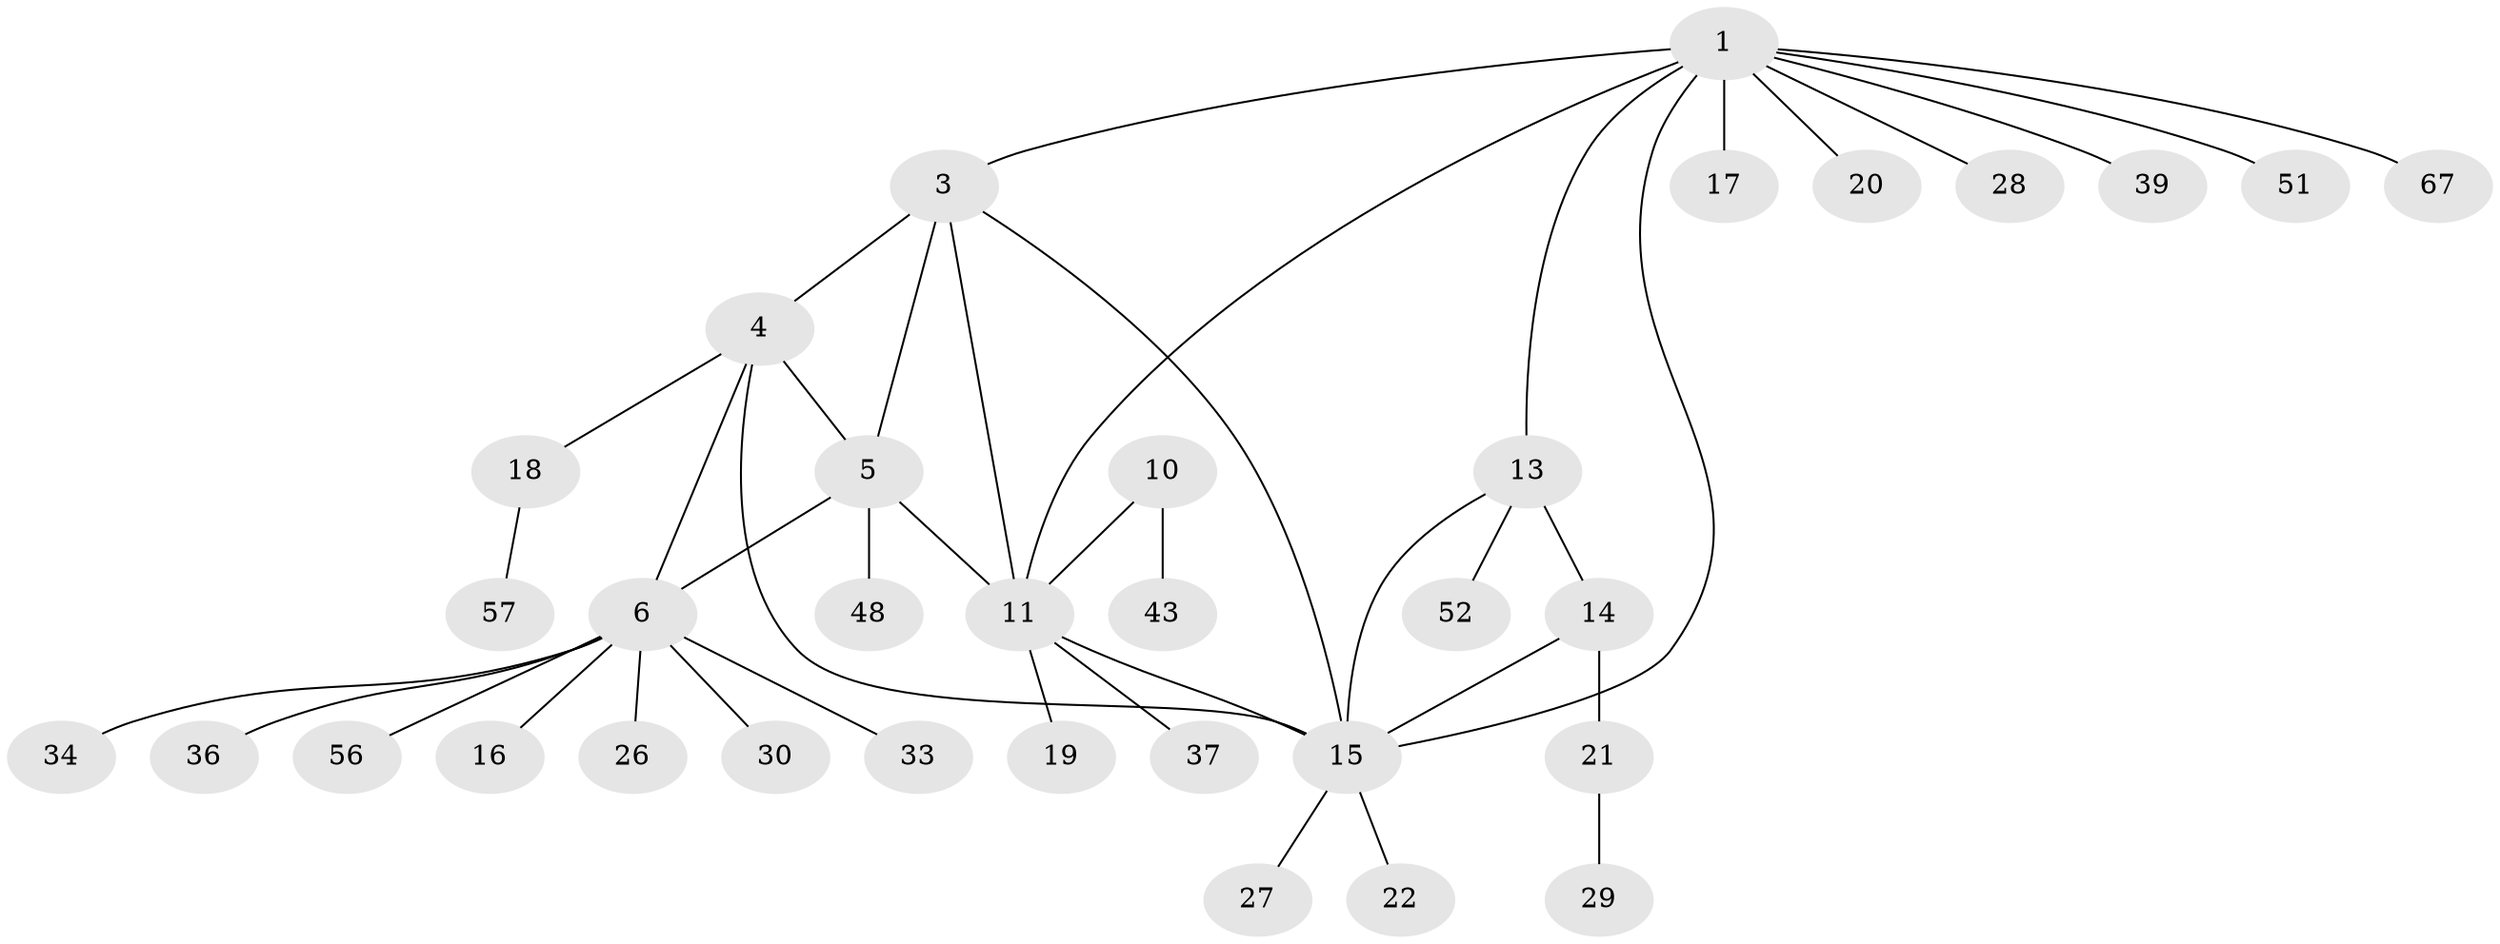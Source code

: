 // original degree distribution, {5: 0.043478260869565216, 9: 0.028985507246376812, 4: 0.08695652173913043, 6: 0.028985507246376812, 14: 0.014492753623188406, 12: 0.014492753623188406, 1: 0.6376811594202898, 2: 0.13043478260869565, 3: 0.014492753623188406}
// Generated by graph-tools (version 1.1) at 2025/16/03/09/25 04:16:03]
// undirected, 34 vertices, 42 edges
graph export_dot {
graph [start="1"]
  node [color=gray90,style=filled];
  1 [super="+2+60"];
  3 [super="+7"];
  4 [super="+61"];
  5 [super="+8"];
  6;
  10 [super="+32"];
  11 [super="+23+65+59+12"];
  13;
  14 [super="+53+35"];
  15 [super="+24+64+58+38"];
  16;
  17;
  18;
  19;
  20 [super="+44"];
  21 [super="+49"];
  22;
  26;
  27 [super="+31"];
  28;
  29;
  30 [super="+41"];
  33;
  34;
  36 [super="+63"];
  37;
  39;
  43;
  48;
  51;
  52;
  56;
  57 [super="+68"];
  67;
  1 -- 3 [weight=2];
  1 -- 17;
  1 -- 67;
  1 -- 39;
  1 -- 13;
  1 -- 15;
  1 -- 51;
  1 -- 20;
  1 -- 28;
  1 -- 11;
  3 -- 4;
  3 -- 5 [weight=2];
  3 -- 15;
  3 -- 11;
  4 -- 5;
  4 -- 6;
  4 -- 15;
  4 -- 18;
  5 -- 6;
  5 -- 48;
  5 -- 11;
  6 -- 16;
  6 -- 26;
  6 -- 30;
  6 -- 33;
  6 -- 34;
  6 -- 36;
  6 -- 56;
  10 -- 11 [weight=2];
  10 -- 43;
  11 -- 19;
  11 -- 37;
  11 -- 15;
  13 -- 14;
  13 -- 15;
  13 -- 52;
  14 -- 15;
  14 -- 21;
  15 -- 22;
  15 -- 27;
  18 -- 57;
  21 -- 29;
}
